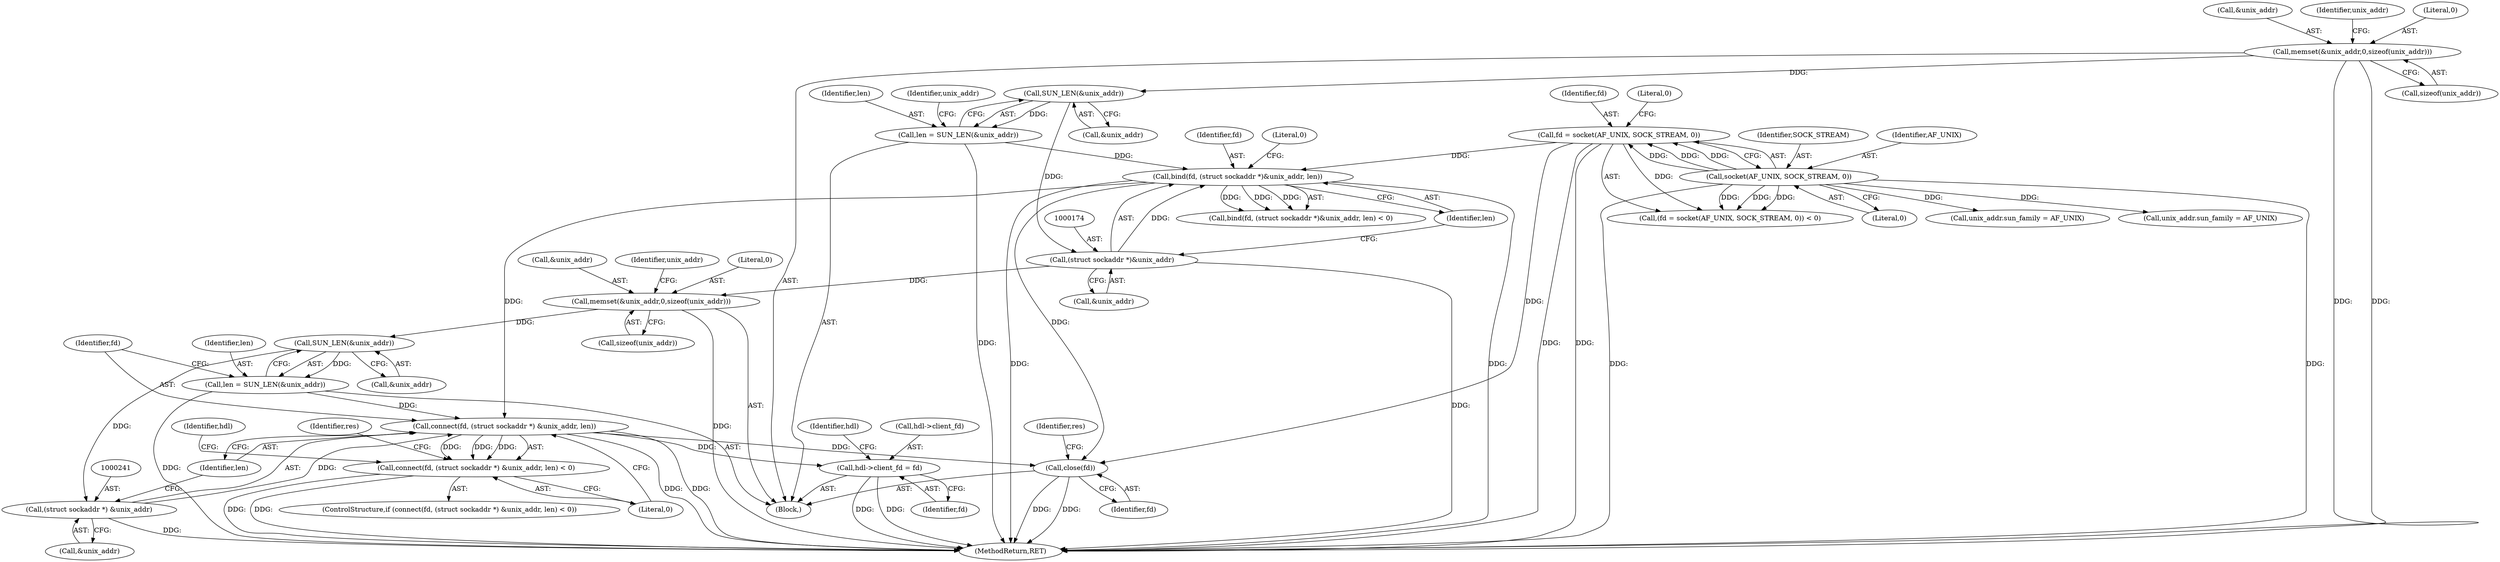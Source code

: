 digraph "0_opa-ff_c5759e7b76f5bf844be6c6641cc1b356bbc83869_0@API" {
"1000238" [label="(Call,connect(fd, (struct sockaddr *) &unix_addr, len))"];
"1000171" [label="(Call,bind(fd, (struct sockaddr *)&unix_addr, len))"];
"1000112" [label="(Call,fd = socket(AF_UNIX, SOCK_STREAM, 0))"];
"1000114" [label="(Call,socket(AF_UNIX, SOCK_STREAM, 0))"];
"1000173" [label="(Call,(struct sockaddr *)&unix_addr)"];
"1000162" [label="(Call,SUN_LEN(&unix_addr))"];
"1000122" [label="(Call,memset(&unix_addr,0,sizeof(unix_addr)))"];
"1000160" [label="(Call,len = SUN_LEN(&unix_addr))"];
"1000240" [label="(Call,(struct sockaddr *) &unix_addr)"];
"1000233" [label="(Call,SUN_LEN(&unix_addr))"];
"1000197" [label="(Call,memset(&unix_addr,0,sizeof(unix_addr)))"];
"1000231" [label="(Call,len = SUN_LEN(&unix_addr))"];
"1000237" [label="(Call,connect(fd, (struct sockaddr *) &unix_addr, len) < 0)"];
"1000251" [label="(Call,hdl->client_fd = fd)"];
"1000279" [label="(Call,close(fd))"];
"1000123" [label="(Call,&unix_addr)"];
"1000113" [label="(Identifier,fd)"];
"1000283" [label="(MethodReturn,RET)"];
"1000203" [label="(Call,unix_addr.sun_family = AF_UNIX)"];
"1000130" [label="(Identifier,unix_addr)"];
"1000242" [label="(Call,&unix_addr)"];
"1000172" [label="(Identifier,fd)"];
"1000232" [label="(Identifier,len)"];
"1000240" [label="(Call,(struct sockaddr *) &unix_addr)"];
"1000115" [label="(Identifier,AF_UNIX)"];
"1000161" [label="(Identifier,len)"];
"1000233" [label="(Call,SUN_LEN(&unix_addr))"];
"1000237" [label="(Call,connect(fd, (struct sockaddr *) &unix_addr, len) < 0)"];
"1000170" [label="(Call,bind(fd, (struct sockaddr *)&unix_addr, len) < 0)"];
"1000236" [label="(ControlStructure,if (connect(fd, (struct sockaddr *) &unix_addr, len) < 0))"];
"1000258" [label="(Identifier,hdl)"];
"1000234" [label="(Call,&unix_addr)"];
"1000244" [label="(Identifier,len)"];
"1000282" [label="(Identifier,res)"];
"1000122" [label="(Call,memset(&unix_addr,0,sizeof(unix_addr)))"];
"1000175" [label="(Call,&unix_addr)"];
"1000197" [label="(Call,memset(&unix_addr,0,sizeof(unix_addr)))"];
"1000245" [label="(Literal,0)"];
"1000163" [label="(Call,&unix_addr)"];
"1000248" [label="(Identifier,res)"];
"1000162" [label="(Call,SUN_LEN(&unix_addr))"];
"1000177" [label="(Identifier,len)"];
"1000114" [label="(Call,socket(AF_UNIX, SOCK_STREAM, 0))"];
"1000126" [label="(Call,sizeof(unix_addr))"];
"1000116" [label="(Identifier,SOCK_STREAM)"];
"1000118" [label="(Literal,0)"];
"1000167" [label="(Identifier,unix_addr)"];
"1000125" [label="(Literal,0)"];
"1000198" [label="(Call,&unix_addr)"];
"1000253" [label="(Identifier,hdl)"];
"1000111" [label="(Call,(fd = socket(AF_UNIX, SOCK_STREAM, 0)) < 0)"];
"1000117" [label="(Literal,0)"];
"1000252" [label="(Call,hdl->client_fd)"];
"1000255" [label="(Identifier,fd)"];
"1000178" [label="(Literal,0)"];
"1000128" [label="(Call,unix_addr.sun_family = AF_UNIX)"];
"1000112" [label="(Call,fd = socket(AF_UNIX, SOCK_STREAM, 0))"];
"1000238" [label="(Call,connect(fd, (struct sockaddr *) &unix_addr, len))"];
"1000171" [label="(Call,bind(fd, (struct sockaddr *)&unix_addr, len))"];
"1000231" [label="(Call,len = SUN_LEN(&unix_addr))"];
"1000173" [label="(Call,(struct sockaddr *)&unix_addr)"];
"1000251" [label="(Call,hdl->client_fd = fd)"];
"1000239" [label="(Identifier,fd)"];
"1000205" [label="(Identifier,unix_addr)"];
"1000279" [label="(Call,close(fd))"];
"1000280" [label="(Identifier,fd)"];
"1000201" [label="(Call,sizeof(unix_addr))"];
"1000160" [label="(Call,len = SUN_LEN(&unix_addr))"];
"1000200" [label="(Literal,0)"];
"1000102" [label="(Block,)"];
"1000238" -> "1000237"  [label="AST: "];
"1000238" -> "1000244"  [label="CFG: "];
"1000239" -> "1000238"  [label="AST: "];
"1000240" -> "1000238"  [label="AST: "];
"1000244" -> "1000238"  [label="AST: "];
"1000245" -> "1000238"  [label="CFG: "];
"1000238" -> "1000283"  [label="DDG: "];
"1000238" -> "1000283"  [label="DDG: "];
"1000238" -> "1000237"  [label="DDG: "];
"1000238" -> "1000237"  [label="DDG: "];
"1000238" -> "1000237"  [label="DDG: "];
"1000171" -> "1000238"  [label="DDG: "];
"1000240" -> "1000238"  [label="DDG: "];
"1000231" -> "1000238"  [label="DDG: "];
"1000238" -> "1000251"  [label="DDG: "];
"1000238" -> "1000279"  [label="DDG: "];
"1000171" -> "1000170"  [label="AST: "];
"1000171" -> "1000177"  [label="CFG: "];
"1000172" -> "1000171"  [label="AST: "];
"1000173" -> "1000171"  [label="AST: "];
"1000177" -> "1000171"  [label="AST: "];
"1000178" -> "1000171"  [label="CFG: "];
"1000171" -> "1000283"  [label="DDG: "];
"1000171" -> "1000283"  [label="DDG: "];
"1000171" -> "1000170"  [label="DDG: "];
"1000171" -> "1000170"  [label="DDG: "];
"1000171" -> "1000170"  [label="DDG: "];
"1000112" -> "1000171"  [label="DDG: "];
"1000173" -> "1000171"  [label="DDG: "];
"1000160" -> "1000171"  [label="DDG: "];
"1000171" -> "1000279"  [label="DDG: "];
"1000112" -> "1000111"  [label="AST: "];
"1000112" -> "1000114"  [label="CFG: "];
"1000113" -> "1000112"  [label="AST: "];
"1000114" -> "1000112"  [label="AST: "];
"1000118" -> "1000112"  [label="CFG: "];
"1000112" -> "1000283"  [label="DDG: "];
"1000112" -> "1000283"  [label="DDG: "];
"1000112" -> "1000111"  [label="DDG: "];
"1000114" -> "1000112"  [label="DDG: "];
"1000114" -> "1000112"  [label="DDG: "];
"1000114" -> "1000112"  [label="DDG: "];
"1000112" -> "1000279"  [label="DDG: "];
"1000114" -> "1000117"  [label="CFG: "];
"1000115" -> "1000114"  [label="AST: "];
"1000116" -> "1000114"  [label="AST: "];
"1000117" -> "1000114"  [label="AST: "];
"1000114" -> "1000283"  [label="DDG: "];
"1000114" -> "1000283"  [label="DDG: "];
"1000114" -> "1000111"  [label="DDG: "];
"1000114" -> "1000111"  [label="DDG: "];
"1000114" -> "1000111"  [label="DDG: "];
"1000114" -> "1000128"  [label="DDG: "];
"1000114" -> "1000203"  [label="DDG: "];
"1000173" -> "1000175"  [label="CFG: "];
"1000174" -> "1000173"  [label="AST: "];
"1000175" -> "1000173"  [label="AST: "];
"1000177" -> "1000173"  [label="CFG: "];
"1000173" -> "1000283"  [label="DDG: "];
"1000162" -> "1000173"  [label="DDG: "];
"1000173" -> "1000197"  [label="DDG: "];
"1000162" -> "1000160"  [label="AST: "];
"1000162" -> "1000163"  [label="CFG: "];
"1000163" -> "1000162"  [label="AST: "];
"1000160" -> "1000162"  [label="CFG: "];
"1000162" -> "1000160"  [label="DDG: "];
"1000122" -> "1000162"  [label="DDG: "];
"1000122" -> "1000102"  [label="AST: "];
"1000122" -> "1000126"  [label="CFG: "];
"1000123" -> "1000122"  [label="AST: "];
"1000125" -> "1000122"  [label="AST: "];
"1000126" -> "1000122"  [label="AST: "];
"1000130" -> "1000122"  [label="CFG: "];
"1000122" -> "1000283"  [label="DDG: "];
"1000122" -> "1000283"  [label="DDG: "];
"1000160" -> "1000102"  [label="AST: "];
"1000161" -> "1000160"  [label="AST: "];
"1000167" -> "1000160"  [label="CFG: "];
"1000160" -> "1000283"  [label="DDG: "];
"1000240" -> "1000242"  [label="CFG: "];
"1000241" -> "1000240"  [label="AST: "];
"1000242" -> "1000240"  [label="AST: "];
"1000244" -> "1000240"  [label="CFG: "];
"1000240" -> "1000283"  [label="DDG: "];
"1000233" -> "1000240"  [label="DDG: "];
"1000233" -> "1000231"  [label="AST: "];
"1000233" -> "1000234"  [label="CFG: "];
"1000234" -> "1000233"  [label="AST: "];
"1000231" -> "1000233"  [label="CFG: "];
"1000233" -> "1000231"  [label="DDG: "];
"1000197" -> "1000233"  [label="DDG: "];
"1000197" -> "1000102"  [label="AST: "];
"1000197" -> "1000201"  [label="CFG: "];
"1000198" -> "1000197"  [label="AST: "];
"1000200" -> "1000197"  [label="AST: "];
"1000201" -> "1000197"  [label="AST: "];
"1000205" -> "1000197"  [label="CFG: "];
"1000197" -> "1000283"  [label="DDG: "];
"1000231" -> "1000102"  [label="AST: "];
"1000232" -> "1000231"  [label="AST: "];
"1000239" -> "1000231"  [label="CFG: "];
"1000231" -> "1000283"  [label="DDG: "];
"1000237" -> "1000236"  [label="AST: "];
"1000237" -> "1000245"  [label="CFG: "];
"1000245" -> "1000237"  [label="AST: "];
"1000248" -> "1000237"  [label="CFG: "];
"1000253" -> "1000237"  [label="CFG: "];
"1000237" -> "1000283"  [label="DDG: "];
"1000237" -> "1000283"  [label="DDG: "];
"1000251" -> "1000102"  [label="AST: "];
"1000251" -> "1000255"  [label="CFG: "];
"1000252" -> "1000251"  [label="AST: "];
"1000255" -> "1000251"  [label="AST: "];
"1000258" -> "1000251"  [label="CFG: "];
"1000251" -> "1000283"  [label="DDG: "];
"1000251" -> "1000283"  [label="DDG: "];
"1000279" -> "1000102"  [label="AST: "];
"1000279" -> "1000280"  [label="CFG: "];
"1000280" -> "1000279"  [label="AST: "];
"1000282" -> "1000279"  [label="CFG: "];
"1000279" -> "1000283"  [label="DDG: "];
"1000279" -> "1000283"  [label="DDG: "];
}
